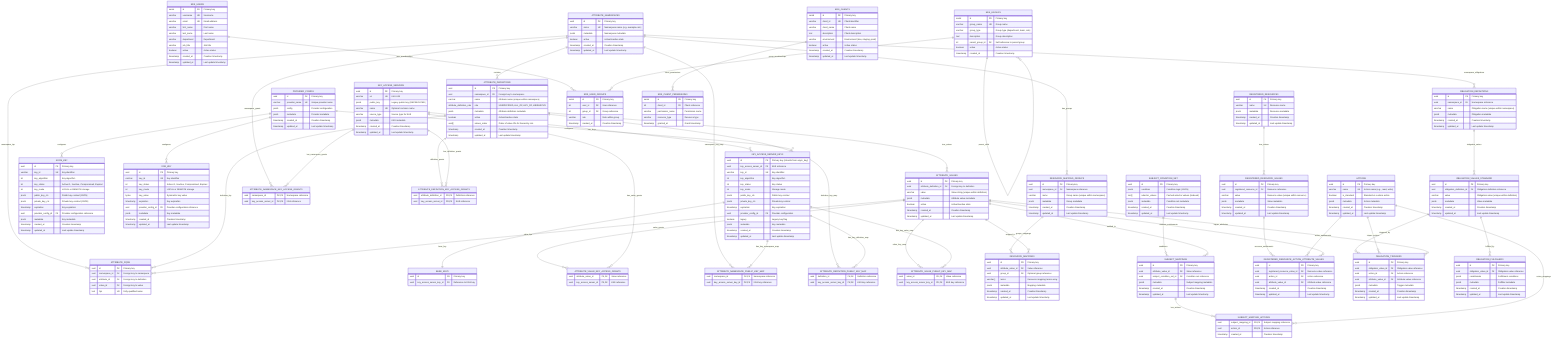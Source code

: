 erDiagram
    %% ==============================================
    %% ATTRIBUTE POLICY MANAGEMENT DOMAIN
    %% ==============================================
    
    ATTRIBUTE_NAMESPACES {
        uuid id PK "Primary key"
        varchar name UK "Namespace name (e.g. example.com)"
        jsonb metadata "Namespace metadata"
        boolean active "Active/Inactive state"
        timestamp created_at "Creation timestamp"
        timestamp updated_at "Last update timestamp"
    }
    
    ATTRIBUTE_DEFINITIONS {
        uuid id PK "Primary key"
        uuid namespace_id FK "Foreign key to namespace"
        varchar name "Attribute name (unique within namespace)"
        attribute_definition_rule rule "UNSPECIFIED, ALL_OF, ANY_OF, HIERARCHY"
        jsonb metadata "Attribute definition metadata"
        boolean active "Active/Inactive state"
        uuid[] values_order "Order of value IDs for hierarchy rule"
        timestamp created_at "Creation timestamp"
        timestamp updated_at "Last update timestamp"
    }
    
    ATTRIBUTE_VALUES {
        uuid id PK "Primary key"
        uuid attribute_definition_id FK "Foreign key to definition"
        varchar value "Value string (unique within definition)"
        jsonb metadata "Attribute value metadata"
        boolean active "Active/Inactive state"
        timestamp created_at "Creation timestamp"
        timestamp updated_at "Last update timestamp"
    }
    
    ATTRIBUTE_FQNS {
        uuid id PK "Primary key"
        uuid namespace_id FK "Foreign key to namespace"
        uuid attribute_id FK "Foreign key to definition"
        uuid value_id FK "Foreign key to value"
        text fqn UK "Fully qualified name"
    }

    %% ==============================================
    %% KEY ACCESS SERVER DOMAIN
    %% ==============================================
    
    KEY_ACCESS_SERVERS {
        uuid id PK "Primary key"
        varchar uri UK "KAS URI"
        jsonb public_key "Legacy public key (DEPRECATED)"
        varchar name UK "Optional common name"
        varchar source_type "Source type for KAS"
        jsonb metadata "KAS metadata"
        timestamp created_at "Creation timestamp"
        timestamp updated_at "Last update timestamp"
    }
    
    %% ==============================================
    %% KEY MANAGEMENT DOMAIN (New Architecture)
    %% ==============================================
    
    PROVIDER_CONFIG {
        uuid id PK "Primary key"
        varchar provider_name UK "Unique provider name"
        jsonb config "Provider configuration"
        jsonb metadata "Provider metadata"
        timestamp created_at "Creation timestamp"
        timestamp updated_at "Last update timestamp"
    }
    
    ASYM_KEY {
        uuid id PK "Primary key"
        varchar key_id UK "Key identifier"
        int key_algorithm "Key algorithm"
        int key_status "Active=1, Inactive, Compromised, Expired"
        int key_mode "LOCAL or REMOTE storage"
        jsonb public_key_ctx "Public key context (JSON)"
        jsonb private_key_ctx "Private key context (JSON)"
        timestamp expiration "Key expiration"
        uuid provider_config_id FK "Provider configuration reference"
        jsonb metadata "Key metadata"
        timestamp created_at "Creation timestamp"
        timestamp updated_at "Last update timestamp"
    }
    
    SYM_KEY {
        uuid id PK "Primary key"
        varchar key_id UK "Key identifier"
        int key_status "Active=1, Inactive, Compromised, Expired"
        int key_mode "LOCAL or REMOTE storage"
        bytea key_value "Symmetric key value"
        timestamp expiration "Key expiration"
        uuid provider_config_id FK "Provider configuration reference"
        jsonb metadata "Key metadata"
        timestamp created_at "Creation timestamp"
        timestamp updated_at "Last update timestamp"
    }
    
    KEY_ACCESS_SERVER_KEYS {
        uuid id PK "Primary key (inherits from asym_key)"
        uuid key_access_server_id FK "KAS reference"
        varchar key_id UK "Key identifier"
        int key_algorithm "Key algorithm"
        int key_status "Key status"
        int key_mode "Storage mode"
        jsonb public_key_ctx "Public key context"
        jsonb private_key_ctx "Private key context"
        timestamp expiration "Key expiration"
        uuid provider_config_id FK "Provider configuration"
        boolean legacy "Legacy key flag"
        jsonb metadata "Key metadata"
        timestamp created_at "Creation timestamp"
        timestamp updated_at "Last update timestamp"
    }
    
    BASE_KEYS {
        uuid id PK "Primary key"
        uuid key_access_server_key_id FK "Reference to KAS key"
    }

    %% ==============================================
    %% KEY ACCESS GRANTS DOMAIN
    %% ==============================================
    
    ATTRIBUTE_NAMESPACE_KEY_ACCESS_GRANTS {
        uuid namespace_id PK,FK "Namespace reference"
        uuid key_access_server_id PK,FK "KAS reference"
    }
    
    ATTRIBUTE_DEFINITION_KEY_ACCESS_GRANTS {
        uuid attribute_definition_id PK,FK "Definition reference"
        uuid key_access_server_id PK,FK "KAS reference"
    }
    
    ATTRIBUTE_VALUE_KEY_ACCESS_GRANTS {
        uuid attribute_value_id PK,FK "Value reference"
        uuid key_access_server_id PK,FK "KAS reference"
    }
    
    %% New Key Mapping Tables
    ATTRIBUTE_NAMESPACE_PUBLIC_KEY_MAP {
        uuid namespace_id PK,FK "Namespace reference"
        uuid key_access_server_key_id PK,FK "KAS key reference"
    }
    
    ATTRIBUTE_DEFINITION_PUBLIC_KEY_MAP {
        uuid definition_id PK,FK "Definition reference"
        uuid key_access_server_key_id PK,FK "KAS key reference"
    }
    
    ATTRIBUTE_VALUE_PUBLIC_KEY_MAP {
        uuid value_id PK,FK "Value reference"
        uuid key_access_server_key_id PK,FK "KAS key reference"
    }

    %% ==============================================
    %% RESOURCE MAPPING DOMAIN
    %% ==============================================
    
    RESOURCE_MAPPING_GROUPS {
        uuid id PK "Primary key"
        uuid namespace_id FK "Namespace reference"
        varchar name "Group name (unique within namespace)"
        jsonb metadata "Group metadata"
        timestamp created_at "Creation timestamp"
        timestamp updated_at "Last update timestamp"
    }
    
    RESOURCE_MAPPINGS {
        uuid id PK "Primary key"
        uuid attribute_value_id FK "Value reference"
        uuid group_id FK "Optional group reference"
        varchar[] terms "Resource mapping terms array"
        jsonb metadata "Mapping metadata"
        timestamp created_at "Creation timestamp"
        timestamp updated_at "Last update timestamp"
    }

    %% ==============================================
    %% SUBJECT MAPPING DOMAIN
    %% ==============================================
    
    SUBJECT_CONDITION_SET {
        uuid id PK "Primary key"
        jsonb condition "Condition logic (JSON)"
        text[] selector_values "Cached selector values (indexed)"
        jsonb metadata "Condition set metadata"
        timestamp created_at "Creation timestamp"
        timestamp updated_at "Last update timestamp"
    }
    
    SUBJECT_MAPPINGS {
        uuid id PK "Primary key"
        uuid attribute_value_id FK "Value reference"
        uuid subject_condition_set_id FK "Condition set reference"
        jsonb metadata "Subject mapping metadata"
        timestamp created_at "Creation timestamp"
        timestamp updated_at "Last update timestamp"
    }

    %% ==============================================
    %% ACTIONS DOMAIN
    %% ==============================================
    
    ACTIONS {
        uuid id PK "Primary key"
        varchar name UK "Action name (e.g., read, write)"
        boolean is_standard "Standard vs custom action"
        jsonb metadata "Action metadata"
        timestamp created_at "Creation timestamp"
        timestamp updated_at "Last update timestamp"
    }
    
    SUBJECT_MAPPING_ACTIONS {
        uuid subject_mapping_id PK,FK "Subject mapping reference"
        uuid action_id PK,FK "Action reference"
        timestamp created_at "Creation timestamp"
    }

    %% ==============================================
    %% REGISTERED RESOURCES DOMAIN
    %% ==============================================
    
    REGISTERED_RESOURCES {
        uuid id PK "Primary key"
        varchar name UK "Resource name"
        jsonb metadata "Resource metadata"
        timestamp created_at "Creation timestamp"
        timestamp updated_at "Last update timestamp"
    }
    
    REGISTERED_RESOURCE_VALUES {
        uuid id PK "Primary key"
        uuid registered_resource_id FK "Resource reference"
        varchar value "Resource value (unique within resource)"
        jsonb metadata "Value metadata"
        timestamp created_at "Creation timestamp"
        timestamp updated_at "Last update timestamp"
    }
    
    REGISTERED_RESOURCE_ACTION_ATTRIBUTE_VALUES {
        uuid id PK "Primary key"
        uuid registered_resource_value_id FK "Resource value reference"
        uuid action_id FK "Action reference"
        uuid attribute_value_id FK "Attribute value reference"
        timestamp created_at "Creation timestamp"
        timestamp updated_at "Last update timestamp"
    }

    %% ==============================================
    %% OBLIGATIONS DOMAIN
    %% ==============================================
    
    OBLIGATION_DEFINITIONS {
        uuid id PK "Primary key"
        uuid namespace_id FK "Namespace reference"
        varchar name "Obligation name (unique within namespace)"
        jsonb metadata "Obligation metadata"
        timestamp created_at "Creation timestamp"
        timestamp updated_at "Last update timestamp"
    }
    
    OBLIGATION_VALUES_STANDARD {
        uuid id PK "Primary key"
        uuid obligation_definition_id FK "Obligation definition reference"
        varchar value "Obligation value (unique within definition)"
        jsonb metadata "Value metadata"
        timestamp created_at "Creation timestamp"
        timestamp updated_at "Last update timestamp"
    }
    
    OBLIGATION_TRIGGERS {
        uuid id PK "Primary key"
        uuid obligation_value_id FK "Obligation value reference"
        uuid action_id FK "Action reference"
        uuid attribute_value_id FK "Attribute value reference"
        jsonb metadata "Trigger metadata"
        timestamp created_at "Creation timestamp"
        timestamp updated_at "Last update timestamp"
    }
    
    OBLIGATION_FULFILLERS {
        uuid id PK "Primary key"
        uuid obligation_value_id FK "Obligation value reference"
        jsonb conditionals "Fulfillment conditions"
        jsonb metadata "Fulfiller metadata"
        timestamp created_at "Creation timestamp"
        timestamp updated_at "Last update timestamp"
    }

    %% ==============================================
    %% ENTITY RESOLUTION SERVICE DOMAIN (Test Data)
    %% ==============================================
    
    ERS_USERS {
        serial id PK "Primary key"
        varchar username UK "Username"
        varchar email UK "Email address"
        varchar first_name "First name"
        varchar last_name "Last name"
        varchar department "Department"
        varchar job_title "Job title"
        boolean active "Active status"
        timestamp created_at "Creation timestamp"
        timestamp updated_at "Last update timestamp"
    }
    
    ERS_CLIENTS {
        serial id PK "Primary key"
        varchar client_id UK "Client identifier"
        varchar client_name "Client name"
        text description "Client description"
        varchar environment "Environment (dev, staging, prod)"
        boolean active "Active status"
        timestamp created_at "Creation timestamp"
        timestamp updated_at "Last update timestamp"
    }
    
    ERS_GROUPS {
        serial id PK "Primary key"
        varchar group_name UK "Group name"
        varchar group_type "Group type (department, team, role)"
        text description "Group description"
        int parent_group_id FK "Self-reference to parent group"
        boolean active "Active status"
        timestamp created_at "Creation timestamp"
    }
    
    ERS_USER_GROUPS {
        serial id PK "Primary key"
        int user_id FK "User reference"
        int group_id FK "Group reference"
        varchar role "Role within group"
        timestamp created_at "Creation timestamp"
    }
    
    ERS_CLIENT_PERMISSIONS {
        serial id PK "Primary key"
        int client_id FK "Client reference"
        varchar permission_name "Permission name"
        varchar resource_type "Resource type"
        timestamp granted_at "Grant timestamp"
    }

    %% ==============================================
    %% CORE RELATIONSHIPS
    %% ==============================================
    
    %% Attribute Policy Relationships
    ATTRIBUTE_NAMESPACES ||--o{ ATTRIBUTE_DEFINITIONS : "contains"
    ATTRIBUTE_DEFINITIONS ||--o{ ATTRIBUTE_VALUES : "has_values"
    ATTRIBUTE_NAMESPACES ||--o{ ATTRIBUTE_FQNS : "namespace_fqn"
    ATTRIBUTE_DEFINITIONS ||--o{ ATTRIBUTE_FQNS : "definition_fqn"
    ATTRIBUTE_VALUES ||--o{ ATTRIBUTE_FQNS : "value_fqn"
    
    %% Key Access Server Relationships
    KEY_ACCESS_SERVERS ||--o{ KEY_ACCESS_SERVER_KEYS : "has_keys"
    PROVIDER_CONFIG ||--o{ ASYM_KEY : "configures"
    PROVIDER_CONFIG ||--o{ SYM_KEY : "configures"
    PROVIDER_CONFIG ||--o{ KEY_ACCESS_SERVER_KEYS : "configures"
    KEY_ACCESS_SERVER_KEYS ||--|| BASE_KEYS : "base_key"
    
    %% Key Access Grants (Legacy)
    ATTRIBUTE_NAMESPACES ||--o{ ATTRIBUTE_NAMESPACE_KEY_ACCESS_GRANTS : "namespace_grants"
    KEY_ACCESS_SERVERS ||--o{ ATTRIBUTE_NAMESPACE_KEY_ACCESS_GRANTS : "kas_namespace_grants"
    ATTRIBUTE_DEFINITIONS ||--o{ ATTRIBUTE_DEFINITION_KEY_ACCESS_GRANTS : "definition_grants"
    KEY_ACCESS_SERVERS ||--o{ ATTRIBUTE_DEFINITION_KEY_ACCESS_GRANTS : "kas_definition_grants"
    ATTRIBUTE_VALUES ||--o{ ATTRIBUTE_VALUE_KEY_ACCESS_GRANTS : "value_grants"
    KEY_ACCESS_SERVERS ||--o{ ATTRIBUTE_VALUE_KEY_ACCESS_GRANTS : "kas_value_grants"
    
    %% Key Access Grants (New)
    ATTRIBUTE_NAMESPACES ||--o{ ATTRIBUTE_NAMESPACE_PUBLIC_KEY_MAP : "namespace_key_map"
    KEY_ACCESS_SERVER_KEYS ||--o{ ATTRIBUTE_NAMESPACE_PUBLIC_KEY_MAP : "kas_key_namespace_map"
    ATTRIBUTE_DEFINITIONS ||--o{ ATTRIBUTE_DEFINITION_PUBLIC_KEY_MAP : "definition_key_map"
    KEY_ACCESS_SERVER_KEYS ||--o{ ATTRIBUTE_DEFINITION_PUBLIC_KEY_MAP : "kas_key_definition_map"
    ATTRIBUTE_VALUES ||--o{ ATTRIBUTE_VALUE_PUBLIC_KEY_MAP : "value_key_map"
    KEY_ACCESS_SERVER_KEYS ||--o{ ATTRIBUTE_VALUE_PUBLIC_KEY_MAP : "kas_key_value_map"
    
    %% Resource Mapping Relationships
    ATTRIBUTE_NAMESPACES ||--o{ RESOURCE_MAPPING_GROUPS : "has_groups"
    RESOURCE_MAPPING_GROUPS ||--o{ RESOURCE_MAPPINGS : "groups_mappings"
    ATTRIBUTE_VALUES ||--o{ RESOURCE_MAPPINGS : "mapped_to"
    
    %% Subject Mapping Relationships
    SUBJECT_CONDITION_SET ||--o{ SUBJECT_MAPPINGS : "conditions"
    ATTRIBUTE_VALUES ||--o{ SUBJECT_MAPPINGS : "entitled_to"
    SUBJECT_MAPPINGS ||--o{ SUBJECT_MAPPING_ACTIONS : "has_actions"
    ACTIONS ||--o{ SUBJECT_MAPPING_ACTIONS : "action_mappings"
    
    %% Registered Resources Relationships
    REGISTERED_RESOURCES ||--o{ REGISTERED_RESOURCE_VALUES : "has_values"
    REGISTERED_RESOURCE_VALUES ||--o{ REGISTERED_RESOURCE_ACTION_ATTRIBUTE_VALUES : "resource_entitlements"
    ACTIONS ||--o{ REGISTERED_RESOURCE_ACTION_ATTRIBUTE_VALUES : "action_entitlements"
    ATTRIBUTE_VALUES ||--o{ REGISTERED_RESOURCE_ACTION_ATTRIBUTE_VALUES : "attribute_entitlements"
    
    %% Obligations Relationships
    ATTRIBUTE_NAMESPACES ||--o{ OBLIGATION_DEFINITIONS : "namespace_obligations"
    OBLIGATION_DEFINITIONS ||--o{ OBLIGATION_VALUES_STANDARD : "obligation_values"
    OBLIGATION_VALUES_STANDARD ||--o{ OBLIGATION_TRIGGERS : "triggered_by"
    OBLIGATION_VALUES_STANDARD ||--o{ OBLIGATION_FULFILLERS : "fulfilled_by"
    ACTIONS ||--o{ OBLIGATION_TRIGGERS : "trigger_actions"
    ATTRIBUTE_VALUES ||--o{ OBLIGATION_TRIGGERS : "trigger_attributes"
    
    %% Entity Resolution Service Relationships
    ERS_GROUPS ||--o{ ERS_GROUPS : "parent_child"
    ERS_USERS ||--o{ ERS_USER_GROUPS : "user_memberships"
    ERS_GROUPS ||--o{ ERS_USER_GROUPS : "group_memberships"
    ERS_CLIENTS ||--o{ ERS_CLIENT_PERMISSIONS : "client_permissions"
